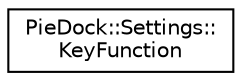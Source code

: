 digraph "Graphical Class Hierarchy"
{
  edge [fontname="Helvetica",fontsize="10",labelfontname="Helvetica",labelfontsize="10"];
  node [fontname="Helvetica",fontsize="10",shape=record];
  rankdir="LR";
  Node1 [label="PieDock::Settings::\lKeyFunction",height=0.2,width=0.4,color="black", fillcolor="white", style="filled",URL="$structPieDock_1_1Settings_1_1KeyFunction.html"];
}
